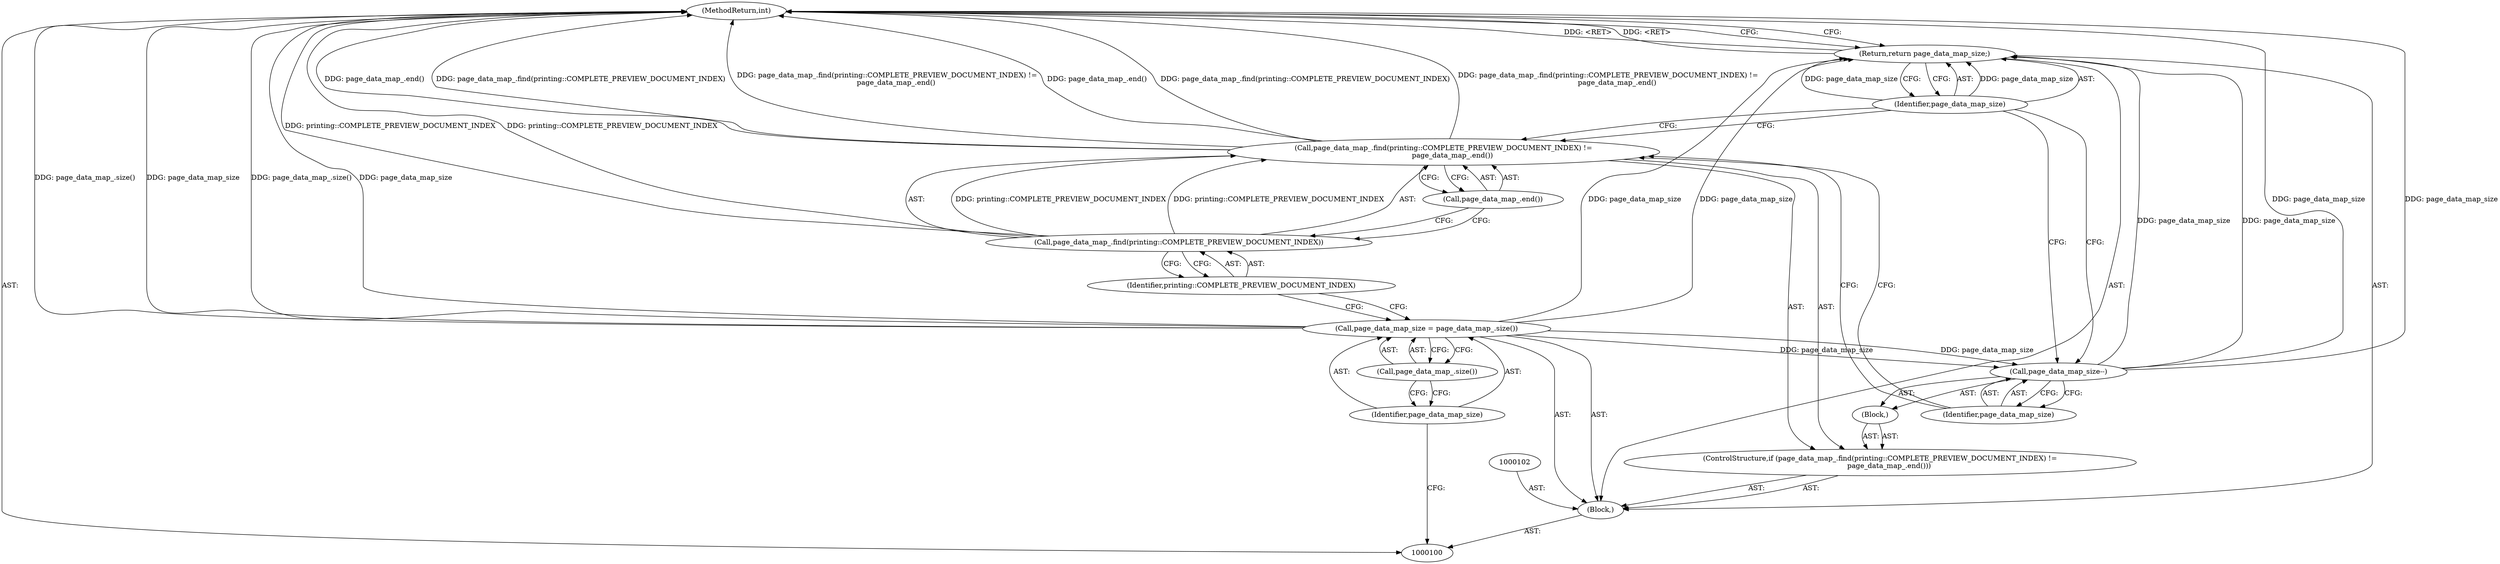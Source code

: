 digraph "1_Chrome_116d0963cadfbf55ef2ec3d13781987c4d80517a" {
"1000116" [label="(MethodReturn,int)"];
"1000101" [label="(Block,)"];
"1000105" [label="(Call,page_data_map_.size())"];
"1000103" [label="(Call,page_data_map_size = page_data_map_.size())"];
"1000104" [label="(Identifier,page_data_map_size)"];
"1000109" [label="(Identifier,printing::COMPLETE_PREVIEW_DOCUMENT_INDEX)"];
"1000106" [label="(ControlStructure,if (page_data_map_.find(printing::COMPLETE_PREVIEW_DOCUMENT_INDEX) !=\n        page_data_map_.end()))"];
"1000107" [label="(Call,page_data_map_.find(printing::COMPLETE_PREVIEW_DOCUMENT_INDEX) !=\n        page_data_map_.end())"];
"1000108" [label="(Call,page_data_map_.find(printing::COMPLETE_PREVIEW_DOCUMENT_INDEX))"];
"1000111" [label="(Block,)"];
"1000110" [label="(Call,page_data_map_.end())"];
"1000112" [label="(Call,page_data_map_size--)"];
"1000113" [label="(Identifier,page_data_map_size)"];
"1000115" [label="(Identifier,page_data_map_size)"];
"1000114" [label="(Return,return page_data_map_size;)"];
"1000116" -> "1000100"  [label="AST: "];
"1000116" -> "1000114"  [label="CFG: "];
"1000107" -> "1000116"  [label="DDG: page_data_map_.find(printing::COMPLETE_PREVIEW_DOCUMENT_INDEX)"];
"1000107" -> "1000116"  [label="DDG: page_data_map_.find(printing::COMPLETE_PREVIEW_DOCUMENT_INDEX) !=\n        page_data_map_.end()"];
"1000107" -> "1000116"  [label="DDG: page_data_map_.end()"];
"1000103" -> "1000116"  [label="DDG: page_data_map_size"];
"1000103" -> "1000116"  [label="DDG: page_data_map_.size()"];
"1000108" -> "1000116"  [label="DDG: printing::COMPLETE_PREVIEW_DOCUMENT_INDEX"];
"1000112" -> "1000116"  [label="DDG: page_data_map_size"];
"1000114" -> "1000116"  [label="DDG: <RET>"];
"1000101" -> "1000100"  [label="AST: "];
"1000102" -> "1000101"  [label="AST: "];
"1000103" -> "1000101"  [label="AST: "];
"1000106" -> "1000101"  [label="AST: "];
"1000114" -> "1000101"  [label="AST: "];
"1000105" -> "1000103"  [label="AST: "];
"1000105" -> "1000104"  [label="CFG: "];
"1000103" -> "1000105"  [label="CFG: "];
"1000103" -> "1000101"  [label="AST: "];
"1000103" -> "1000105"  [label="CFG: "];
"1000104" -> "1000103"  [label="AST: "];
"1000105" -> "1000103"  [label="AST: "];
"1000109" -> "1000103"  [label="CFG: "];
"1000103" -> "1000116"  [label="DDG: page_data_map_size"];
"1000103" -> "1000116"  [label="DDG: page_data_map_.size()"];
"1000103" -> "1000112"  [label="DDG: page_data_map_size"];
"1000103" -> "1000114"  [label="DDG: page_data_map_size"];
"1000104" -> "1000103"  [label="AST: "];
"1000104" -> "1000100"  [label="CFG: "];
"1000105" -> "1000104"  [label="CFG: "];
"1000109" -> "1000108"  [label="AST: "];
"1000109" -> "1000103"  [label="CFG: "];
"1000108" -> "1000109"  [label="CFG: "];
"1000106" -> "1000101"  [label="AST: "];
"1000107" -> "1000106"  [label="AST: "];
"1000111" -> "1000106"  [label="AST: "];
"1000107" -> "1000106"  [label="AST: "];
"1000107" -> "1000110"  [label="CFG: "];
"1000108" -> "1000107"  [label="AST: "];
"1000110" -> "1000107"  [label="AST: "];
"1000113" -> "1000107"  [label="CFG: "];
"1000115" -> "1000107"  [label="CFG: "];
"1000107" -> "1000116"  [label="DDG: page_data_map_.find(printing::COMPLETE_PREVIEW_DOCUMENT_INDEX)"];
"1000107" -> "1000116"  [label="DDG: page_data_map_.find(printing::COMPLETE_PREVIEW_DOCUMENT_INDEX) !=\n        page_data_map_.end()"];
"1000107" -> "1000116"  [label="DDG: page_data_map_.end()"];
"1000108" -> "1000107"  [label="DDG: printing::COMPLETE_PREVIEW_DOCUMENT_INDEX"];
"1000108" -> "1000107"  [label="AST: "];
"1000108" -> "1000109"  [label="CFG: "];
"1000109" -> "1000108"  [label="AST: "];
"1000110" -> "1000108"  [label="CFG: "];
"1000108" -> "1000116"  [label="DDG: printing::COMPLETE_PREVIEW_DOCUMENT_INDEX"];
"1000108" -> "1000107"  [label="DDG: printing::COMPLETE_PREVIEW_DOCUMENT_INDEX"];
"1000111" -> "1000106"  [label="AST: "];
"1000112" -> "1000111"  [label="AST: "];
"1000110" -> "1000107"  [label="AST: "];
"1000110" -> "1000108"  [label="CFG: "];
"1000107" -> "1000110"  [label="CFG: "];
"1000112" -> "1000111"  [label="AST: "];
"1000112" -> "1000113"  [label="CFG: "];
"1000113" -> "1000112"  [label="AST: "];
"1000115" -> "1000112"  [label="CFG: "];
"1000112" -> "1000116"  [label="DDG: page_data_map_size"];
"1000103" -> "1000112"  [label="DDG: page_data_map_size"];
"1000112" -> "1000114"  [label="DDG: page_data_map_size"];
"1000113" -> "1000112"  [label="AST: "];
"1000113" -> "1000107"  [label="CFG: "];
"1000112" -> "1000113"  [label="CFG: "];
"1000115" -> "1000114"  [label="AST: "];
"1000115" -> "1000112"  [label="CFG: "];
"1000115" -> "1000107"  [label="CFG: "];
"1000114" -> "1000115"  [label="CFG: "];
"1000115" -> "1000114"  [label="DDG: page_data_map_size"];
"1000114" -> "1000101"  [label="AST: "];
"1000114" -> "1000115"  [label="CFG: "];
"1000115" -> "1000114"  [label="AST: "];
"1000116" -> "1000114"  [label="CFG: "];
"1000114" -> "1000116"  [label="DDG: <RET>"];
"1000115" -> "1000114"  [label="DDG: page_data_map_size"];
"1000103" -> "1000114"  [label="DDG: page_data_map_size"];
"1000112" -> "1000114"  [label="DDG: page_data_map_size"];
}
